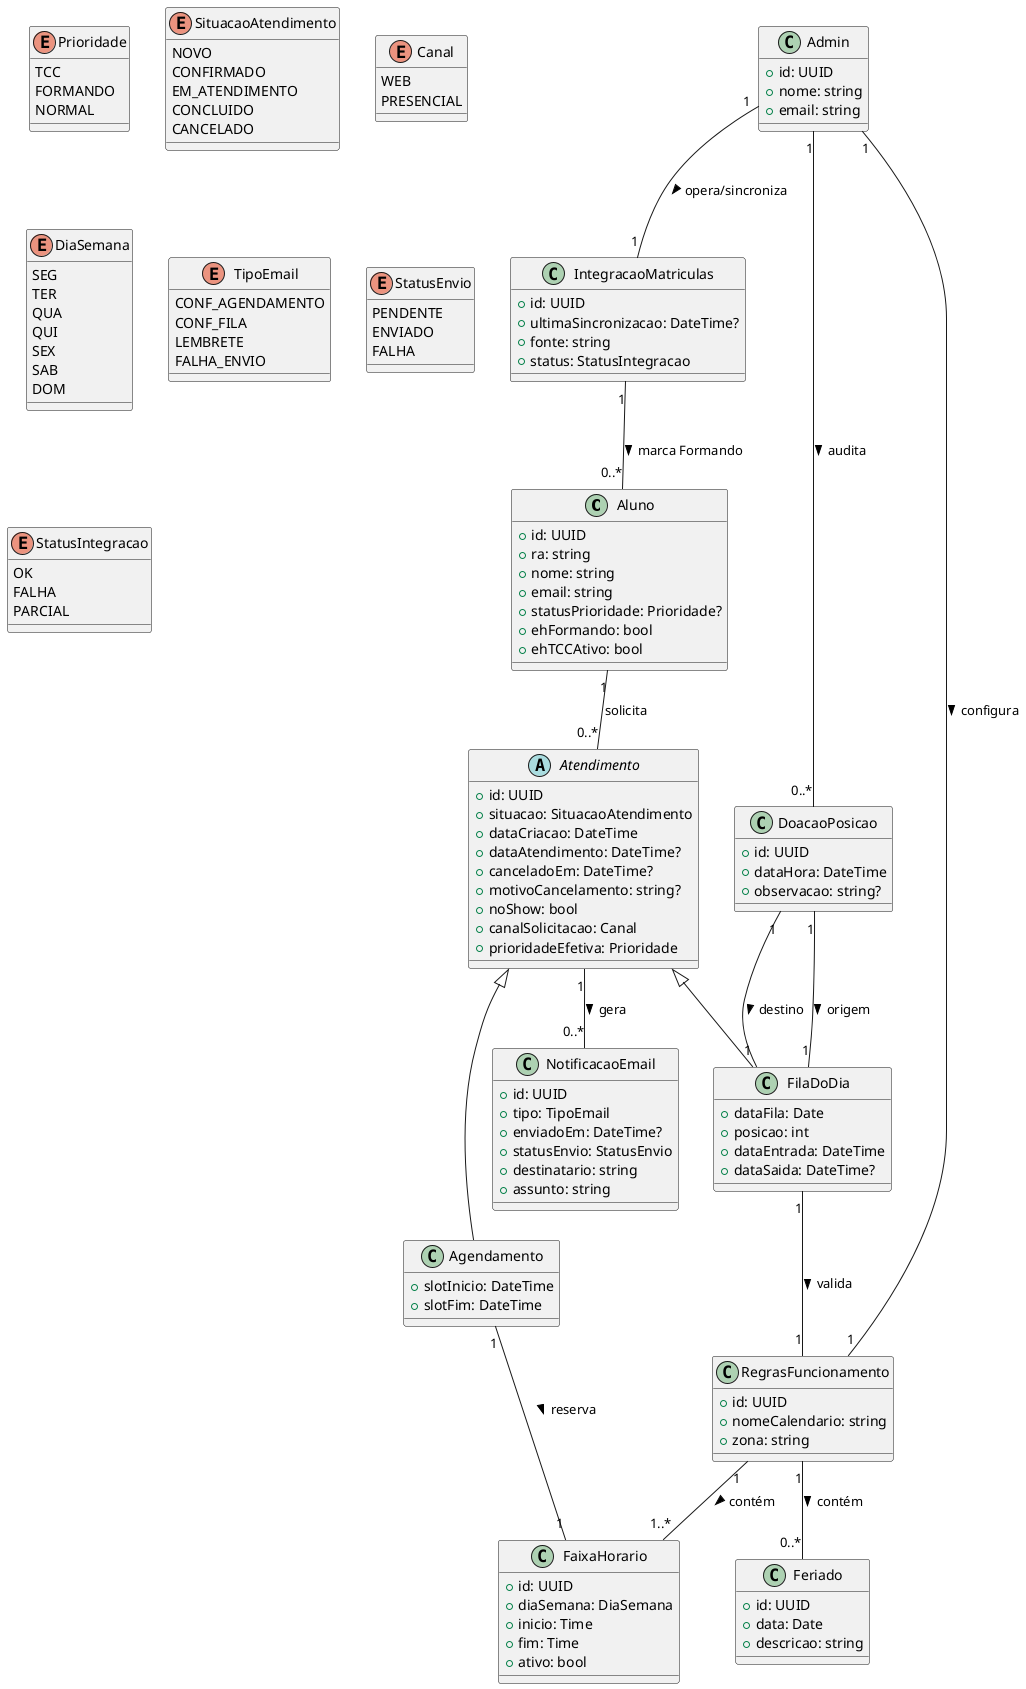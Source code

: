 @startuml
class Aluno {
+id: UUID
+ra: string
+nome: string
+email: string
+statusPrioridade: Prioridade?
+ehFormando: bool
+ehTCCAtivo: bool
}
class Admin {
+id: UUID
+nome: string
+email: string
}
abstract class Atendimento {
+id: UUID
+situacao: SituacaoAtendimento
+dataCriacao: DateTime
+dataAtendimento: DateTime?
+canceladoEm: DateTime?
+motivoCancelamento: string?
+noShow: bool
+canalSolicitacao: Canal
+prioridadeEfetiva: Prioridade
}
class Agendamento {
+slotInicio: DateTime
+slotFim: DateTime
}
class FilaDoDia {
+dataFila: Date
+posicao: int
+dataEntrada: DateTime
+dataSaida: DateTime?
}
class DoacaoPosicao {
+id: UUID
+dataHora: DateTime
+observacao: string?
}
class RegrasFuncionamento {
+id: UUID
+nomeCalendario: string
+zona: string
}
class FaixaHorario {
+id: UUID
+diaSemana: DiaSemana
+inicio: Time
+fim: Time
+ativo: bool
}
class Feriado {
+id: UUID
+data: Date
+descricao: string
}
class NotificacaoEmail {
+id: UUID
+tipo: TipoEmail
+enviadoEm: DateTime?
+statusEnvio: StatusEnvio
+destinatario: string
+assunto: string
}
class IntegracaoMatriculas {
+id: UUID
+ultimaSincronizacao: DateTime?
+fonte: string
+status: StatusIntegracao
}
enum Prioridade {
TCC
FORMANDO
NORMAL
}
enum SituacaoAtendimento {
NOVO
CONFIRMADO
EM_ATENDIMENTO
CONCLUIDO
CANCELADO
}
enum Canal {
WEB
PRESENCIAL
}
enum DiaSemana {
SEG
TER
QUA
QUI
SEX
SAB
DOM
}
enum TipoEmail {
CONF_AGENDAMENTO
CONF_FILA
LEMBRETE
FALHA_ENVIO
}
enum StatusEnvio {
PENDENTE
ENVIADO
FALHA
}
enum StatusIntegracao {
OK
FALHA
PARCIAL
}
Atendimento <|-- Agendamento
Atendimento <|-- FilaDoDia
Aluno "1" -- "0..*" Atendimento : solicita
Agendamento "1" -- "1" FaixaHorario : reserva >
FilaDoDia "1" -- "1" RegrasFuncionamento : valida >
RegrasFuncionamento "1" -- "1..*" FaixaHorario : contém >
RegrasFuncionamento "1" -- "0..*" Feriado : contém >
Atendimento "1" -- "0..*" NotificacaoEmail : gera >
Admin "1" -- "1" RegrasFuncionamento : configura >
Admin "1" -- "0..*" DoacaoPosicao : audita >
DoacaoPosicao "1" -- "1" FilaDoDia : origem >
DoacaoPosicao "1" -- "1" FilaDoDia : destino >
IntegracaoMatriculas "1" -- "0..*" Aluno : marca Formando >
Admin "1" -- "1" IntegracaoMatriculas : opera/sincroniza >
@enduml